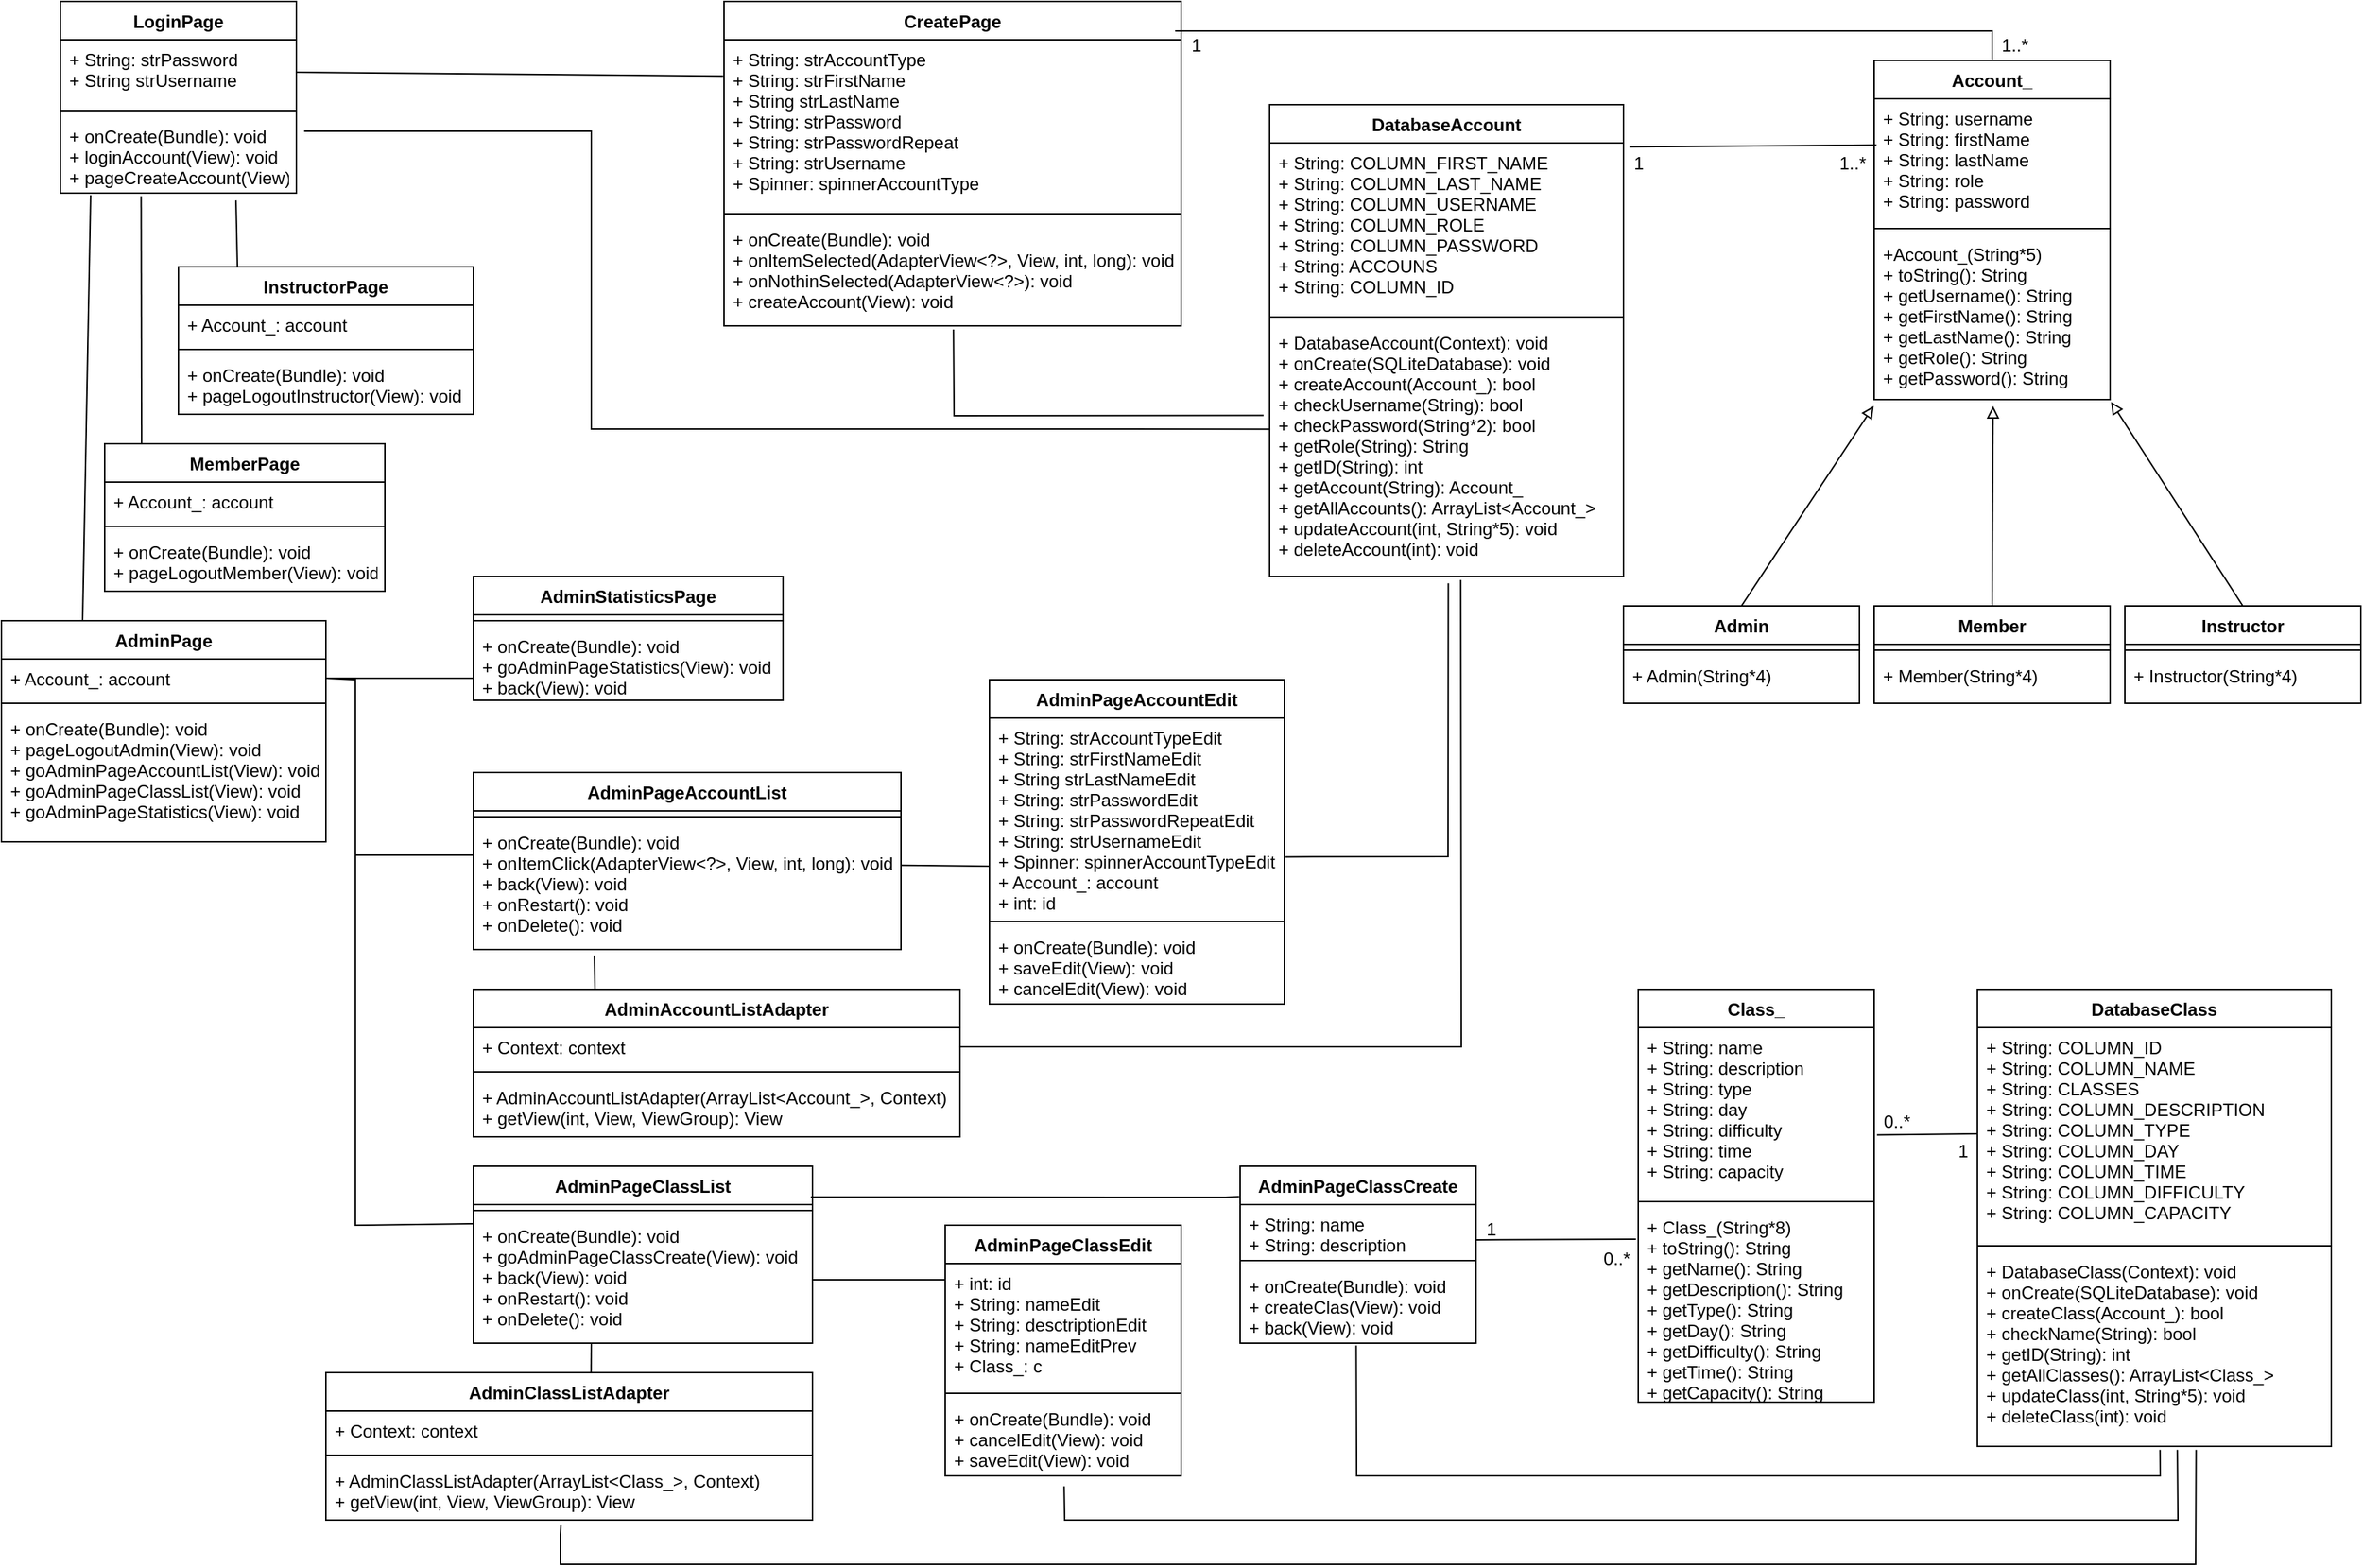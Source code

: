 <mxfile version="15.5.6" type="device"><diagram id="C5RBs43oDa-KdzZeNtuy" name="Page-1"><mxGraphModel dx="351" dy="370" grid="1" gridSize="10" guides="1" tooltips="1" connect="1" arrows="1" fold="1" page="1" pageScale="1" pageWidth="827" pageHeight="1169" math="0" shadow="0"><root><mxCell id="WIyWlLk6GJQsqaUBKTNV-0"/><mxCell id="WIyWlLk6GJQsqaUBKTNV-1" parent="WIyWlLk6GJQsqaUBKTNV-0"/><mxCell id="UlxsqkZUxbKA0IsH_4OB-0" value="LoginPage" style="swimlane;fontStyle=1;align=center;verticalAlign=top;childLayout=stackLayout;horizontal=1;startSize=26;horizontalStack=0;resizeParent=1;resizeParentMax=0;resizeLast=0;collapsible=1;marginBottom=0;" vertex="1" parent="WIyWlLk6GJQsqaUBKTNV-1"><mxGeometry x="80" y="20" width="160" height="130" as="geometry"/></mxCell><mxCell id="UlxsqkZUxbKA0IsH_4OB-1" value="+ String: strPassword&#10;+ String strUsername" style="text;strokeColor=none;fillColor=none;align=left;verticalAlign=top;spacingLeft=4;spacingRight=4;overflow=hidden;rotatable=0;points=[[0,0.5],[1,0.5]];portConstraint=eastwest;" vertex="1" parent="UlxsqkZUxbKA0IsH_4OB-0"><mxGeometry y="26" width="160" height="44" as="geometry"/></mxCell><mxCell id="UlxsqkZUxbKA0IsH_4OB-2" value="" style="line;strokeWidth=1;fillColor=none;align=left;verticalAlign=middle;spacingTop=-1;spacingLeft=3;spacingRight=3;rotatable=0;labelPosition=right;points=[];portConstraint=eastwest;" vertex="1" parent="UlxsqkZUxbKA0IsH_4OB-0"><mxGeometry y="70" width="160" height="8" as="geometry"/></mxCell><mxCell id="UlxsqkZUxbKA0IsH_4OB-3" value="+ onCreate(Bundle): void&#10;+ loginAccount(View): void&#10;+ pageCreateAccount(View):void" style="text;strokeColor=none;fillColor=none;align=left;verticalAlign=top;spacingLeft=4;spacingRight=4;overflow=hidden;rotatable=0;points=[[0,0.5],[1,0.5]];portConstraint=eastwest;" vertex="1" parent="UlxsqkZUxbKA0IsH_4OB-0"><mxGeometry y="78" width="160" height="52" as="geometry"/></mxCell><mxCell id="UlxsqkZUxbKA0IsH_4OB-4" value="Class_" style="swimlane;fontStyle=1;align=center;verticalAlign=top;childLayout=stackLayout;horizontal=1;startSize=26;horizontalStack=0;resizeParent=1;resizeParentMax=0;resizeLast=0;collapsible=1;marginBottom=0;" vertex="1" parent="WIyWlLk6GJQsqaUBKTNV-1"><mxGeometry x="1150" y="690" width="160" height="280" as="geometry"/></mxCell><mxCell id="UlxsqkZUxbKA0IsH_4OB-5" value="+ String: name&#10;+ String: description&#10;+ String: type&#10;+ String: day&#10;+ String: difficulty&#10;+ String: time&#10;+ String: capacity" style="text;strokeColor=none;fillColor=none;align=left;verticalAlign=top;spacingLeft=4;spacingRight=4;overflow=hidden;rotatable=0;points=[[0,0.5],[1,0.5]];portConstraint=eastwest;" vertex="1" parent="UlxsqkZUxbKA0IsH_4OB-4"><mxGeometry y="26" width="160" height="114" as="geometry"/></mxCell><mxCell id="UlxsqkZUxbKA0IsH_4OB-6" value="" style="line;strokeWidth=1;fillColor=none;align=left;verticalAlign=middle;spacingTop=-1;spacingLeft=3;spacingRight=3;rotatable=0;labelPosition=right;points=[];portConstraint=eastwest;" vertex="1" parent="UlxsqkZUxbKA0IsH_4OB-4"><mxGeometry y="140" width="160" height="8" as="geometry"/></mxCell><mxCell id="UlxsqkZUxbKA0IsH_4OB-7" value="+ Class_(String*8)&#10;+ toString(): String&#10;+ getName(): String&#10;+ getDescription(): String&#10;+ getType(): String&#10;+ getDay(): String&#10;+ getDifficulty(): String&#10;+ getTime(): String&#10;+ getCapacity(): String" style="text;strokeColor=none;fillColor=none;align=left;verticalAlign=top;spacingLeft=4;spacingRight=4;overflow=hidden;rotatable=0;points=[[0,0.5],[1,0.5]];portConstraint=eastwest;" vertex="1" parent="UlxsqkZUxbKA0IsH_4OB-4"><mxGeometry y="148" width="160" height="132" as="geometry"/></mxCell><mxCell id="UlxsqkZUxbKA0IsH_4OB-8" value="Account_" style="swimlane;fontStyle=1;align=center;verticalAlign=top;childLayout=stackLayout;horizontal=1;startSize=26;horizontalStack=0;resizeParent=1;resizeParentMax=0;resizeLast=0;collapsible=1;marginBottom=0;" vertex="1" parent="WIyWlLk6GJQsqaUBKTNV-1"><mxGeometry x="1310" y="60" width="160" height="230" as="geometry"/></mxCell><mxCell id="UlxsqkZUxbKA0IsH_4OB-9" value="+ String: username&#10;+ String: firstName&#10;+ String: lastName&#10;+ String: role&#10;+ String: password" style="text;strokeColor=none;fillColor=none;align=left;verticalAlign=top;spacingLeft=4;spacingRight=4;overflow=hidden;rotatable=0;points=[[0,0.5],[1,0.5]];portConstraint=eastwest;" vertex="1" parent="UlxsqkZUxbKA0IsH_4OB-8"><mxGeometry y="26" width="160" height="84" as="geometry"/></mxCell><mxCell id="UlxsqkZUxbKA0IsH_4OB-10" value="" style="line;strokeWidth=1;fillColor=none;align=left;verticalAlign=middle;spacingTop=-1;spacingLeft=3;spacingRight=3;rotatable=0;labelPosition=right;points=[];portConstraint=eastwest;" vertex="1" parent="UlxsqkZUxbKA0IsH_4OB-8"><mxGeometry y="110" width="160" height="8" as="geometry"/></mxCell><mxCell id="UlxsqkZUxbKA0IsH_4OB-11" value="+Account_(String*5)&#10;+ toString(): String&#10;+ getUsername(): String&#10;+ getFirstName(): String&#10;+ getLastName(): String&#10;+ getRole(): String&#10;+ getPassword(): String" style="text;strokeColor=none;fillColor=none;align=left;verticalAlign=top;spacingLeft=4;spacingRight=4;overflow=hidden;rotatable=0;points=[[0,0.5],[1,0.5]];portConstraint=eastwest;" vertex="1" parent="UlxsqkZUxbKA0IsH_4OB-8"><mxGeometry y="118" width="160" height="112" as="geometry"/></mxCell><mxCell id="UlxsqkZUxbKA0IsH_4OB-12" value="Admin" style="swimlane;fontStyle=1;align=center;verticalAlign=top;childLayout=stackLayout;horizontal=1;startSize=26;horizontalStack=0;resizeParent=1;resizeParentMax=0;resizeLast=0;collapsible=1;marginBottom=0;" vertex="1" parent="WIyWlLk6GJQsqaUBKTNV-1"><mxGeometry x="1140" y="430" width="160" height="66" as="geometry"/></mxCell><mxCell id="UlxsqkZUxbKA0IsH_4OB-14" value="" style="line;strokeWidth=1;fillColor=none;align=left;verticalAlign=middle;spacingTop=-1;spacingLeft=3;spacingRight=3;rotatable=0;labelPosition=right;points=[];portConstraint=eastwest;" vertex="1" parent="UlxsqkZUxbKA0IsH_4OB-12"><mxGeometry y="26" width="160" height="8" as="geometry"/></mxCell><mxCell id="UlxsqkZUxbKA0IsH_4OB-15" value="+ Admin(String*4)" style="text;strokeColor=none;fillColor=none;align=left;verticalAlign=top;spacingLeft=4;spacingRight=4;overflow=hidden;rotatable=0;points=[[0,0.5],[1,0.5]];portConstraint=eastwest;" vertex="1" parent="UlxsqkZUxbKA0IsH_4OB-12"><mxGeometry y="34" width="160" height="32" as="geometry"/></mxCell><mxCell id="UlxsqkZUxbKA0IsH_4OB-16" value="Member" style="swimlane;fontStyle=1;align=center;verticalAlign=top;childLayout=stackLayout;horizontal=1;startSize=26;horizontalStack=0;resizeParent=1;resizeParentMax=0;resizeLast=0;collapsible=1;marginBottom=0;" vertex="1" parent="WIyWlLk6GJQsqaUBKTNV-1"><mxGeometry x="1310" y="430" width="160" height="66" as="geometry"/></mxCell><mxCell id="UlxsqkZUxbKA0IsH_4OB-18" value="" style="line;strokeWidth=1;fillColor=none;align=left;verticalAlign=middle;spacingTop=-1;spacingLeft=3;spacingRight=3;rotatable=0;labelPosition=right;points=[];portConstraint=eastwest;" vertex="1" parent="UlxsqkZUxbKA0IsH_4OB-16"><mxGeometry y="26" width="160" height="8" as="geometry"/></mxCell><mxCell id="UlxsqkZUxbKA0IsH_4OB-19" value="+ Member(String*4)" style="text;strokeColor=none;fillColor=none;align=left;verticalAlign=top;spacingLeft=4;spacingRight=4;overflow=hidden;rotatable=0;points=[[0,0.5],[1,0.5]];portConstraint=eastwest;" vertex="1" parent="UlxsqkZUxbKA0IsH_4OB-16"><mxGeometry y="34" width="160" height="32" as="geometry"/></mxCell><mxCell id="UlxsqkZUxbKA0IsH_4OB-20" value="Instructor" style="swimlane;fontStyle=1;align=center;verticalAlign=top;childLayout=stackLayout;horizontal=1;startSize=26;horizontalStack=0;resizeParent=1;resizeParentMax=0;resizeLast=0;collapsible=1;marginBottom=0;" vertex="1" parent="WIyWlLk6GJQsqaUBKTNV-1"><mxGeometry x="1480" y="430" width="160" height="66" as="geometry"/></mxCell><mxCell id="UlxsqkZUxbKA0IsH_4OB-22" value="" style="line;strokeWidth=1;fillColor=none;align=left;verticalAlign=middle;spacingTop=-1;spacingLeft=3;spacingRight=3;rotatable=0;labelPosition=right;points=[];portConstraint=eastwest;" vertex="1" parent="UlxsqkZUxbKA0IsH_4OB-20"><mxGeometry y="26" width="160" height="8" as="geometry"/></mxCell><mxCell id="UlxsqkZUxbKA0IsH_4OB-23" value="+ Instructor(String*4)" style="text;strokeColor=none;fillColor=none;align=left;verticalAlign=top;spacingLeft=4;spacingRight=4;overflow=hidden;rotatable=0;points=[[0,0.5],[1,0.5]];portConstraint=eastwest;" vertex="1" parent="UlxsqkZUxbKA0IsH_4OB-20"><mxGeometry y="34" width="160" height="32" as="geometry"/></mxCell><mxCell id="UlxsqkZUxbKA0IsH_4OB-24" value="" style="endArrow=block;html=1;rounded=0;exitX=0.5;exitY=0;exitDx=0;exitDy=0;entryX=0.504;entryY=1.039;entryDx=0;entryDy=0;entryPerimeter=0;endFill=0;startArrow=none;startFill=0;" edge="1" parent="WIyWlLk6GJQsqaUBKTNV-1" source="UlxsqkZUxbKA0IsH_4OB-16" target="UlxsqkZUxbKA0IsH_4OB-11"><mxGeometry width="50" height="50" relative="1" as="geometry"><mxPoint x="1280" y="360" as="sourcePoint"/><mxPoint x="1400" y="330" as="targetPoint"/></mxGeometry></mxCell><mxCell id="UlxsqkZUxbKA0IsH_4OB-25" value="" style="endArrow=block;html=1;rounded=0;exitX=0.5;exitY=0;exitDx=0;exitDy=0;entryX=1.004;entryY=1.014;entryDx=0;entryDy=0;entryPerimeter=0;endFill=0;startArrow=none;startFill=0;" edge="1" parent="WIyWlLk6GJQsqaUBKTNV-1" source="UlxsqkZUxbKA0IsH_4OB-20" target="UlxsqkZUxbKA0IsH_4OB-11"><mxGeometry width="50" height="50" relative="1" as="geometry"><mxPoint x="1400" y="440" as="sourcePoint"/><mxPoint x="1400.64" y="304.368" as="targetPoint"/></mxGeometry></mxCell><mxCell id="UlxsqkZUxbKA0IsH_4OB-26" value="" style="endArrow=block;html=1;rounded=0;exitX=0.5;exitY=0;exitDx=0;exitDy=0;endFill=0;startArrow=none;startFill=0;entryX=-0.002;entryY=1.039;entryDx=0;entryDy=0;entryPerimeter=0;" edge="1" parent="WIyWlLk6GJQsqaUBKTNV-1" source="UlxsqkZUxbKA0IsH_4OB-12" target="UlxsqkZUxbKA0IsH_4OB-11"><mxGeometry width="50" height="50" relative="1" as="geometry"><mxPoint x="1570" y="440" as="sourcePoint"/><mxPoint x="1360" y="303" as="targetPoint"/></mxGeometry></mxCell><mxCell id="UlxsqkZUxbKA0IsH_4OB-27" value="CreatePage&#10;" style="swimlane;fontStyle=1;align=center;verticalAlign=top;childLayout=stackLayout;horizontal=1;startSize=26;horizontalStack=0;resizeParent=1;resizeParentMax=0;resizeLast=0;collapsible=1;marginBottom=0;" vertex="1" parent="WIyWlLk6GJQsqaUBKTNV-1"><mxGeometry x="530" y="20" width="310" height="220" as="geometry"/></mxCell><mxCell id="UlxsqkZUxbKA0IsH_4OB-28" value="+ String: strAccountType&#10;+ String: strFirstName&#10;+ String strLastName&#10;+ String: strPassword&#10;+ String: strPasswordRepeat&#10;+ String: strUsername&#10;+ Spinner: spinnerAccountType" style="text;strokeColor=none;fillColor=none;align=left;verticalAlign=top;spacingLeft=4;spacingRight=4;overflow=hidden;rotatable=0;points=[[0,0.5],[1,0.5]];portConstraint=eastwest;" vertex="1" parent="UlxsqkZUxbKA0IsH_4OB-27"><mxGeometry y="26" width="310" height="114" as="geometry"/></mxCell><mxCell id="UlxsqkZUxbKA0IsH_4OB-29" value="" style="line;strokeWidth=1;fillColor=none;align=left;verticalAlign=middle;spacingTop=-1;spacingLeft=3;spacingRight=3;rotatable=0;labelPosition=right;points=[];portConstraint=eastwest;" vertex="1" parent="UlxsqkZUxbKA0IsH_4OB-27"><mxGeometry y="140" width="310" height="8" as="geometry"/></mxCell><mxCell id="UlxsqkZUxbKA0IsH_4OB-30" value="+ onCreate(Bundle): void&#10;+ onItemSelected(AdapterView&lt;?&gt;, View, int, long): void&#10;+ onNothinSelected(AdapterView&lt;?&gt;): void&#10;+ createAccount(View): void" style="text;strokeColor=none;fillColor=none;align=left;verticalAlign=top;spacingLeft=4;spacingRight=4;overflow=hidden;rotatable=0;points=[[0,0.5],[1,0.5]];portConstraint=eastwest;" vertex="1" parent="UlxsqkZUxbKA0IsH_4OB-27"><mxGeometry y="148" width="310" height="72" as="geometry"/></mxCell><mxCell id="UlxsqkZUxbKA0IsH_4OB-31" value="AdminPage" style="swimlane;fontStyle=1;align=center;verticalAlign=top;childLayout=stackLayout;horizontal=1;startSize=26;horizontalStack=0;resizeParent=1;resizeParentMax=0;resizeLast=0;collapsible=1;marginBottom=0;" vertex="1" parent="WIyWlLk6GJQsqaUBKTNV-1"><mxGeometry x="40" y="440" width="220" height="150" as="geometry"/></mxCell><mxCell id="UlxsqkZUxbKA0IsH_4OB-32" value="+ Account_: account" style="text;strokeColor=none;fillColor=none;align=left;verticalAlign=top;spacingLeft=4;spacingRight=4;overflow=hidden;rotatable=0;points=[[0,0.5],[1,0.5]];portConstraint=eastwest;" vertex="1" parent="UlxsqkZUxbKA0IsH_4OB-31"><mxGeometry y="26" width="220" height="26" as="geometry"/></mxCell><mxCell id="UlxsqkZUxbKA0IsH_4OB-33" value="" style="line;strokeWidth=1;fillColor=none;align=left;verticalAlign=middle;spacingTop=-1;spacingLeft=3;spacingRight=3;rotatable=0;labelPosition=right;points=[];portConstraint=eastwest;" vertex="1" parent="UlxsqkZUxbKA0IsH_4OB-31"><mxGeometry y="52" width="220" height="8" as="geometry"/></mxCell><mxCell id="UlxsqkZUxbKA0IsH_4OB-34" value="+ onCreate(Bundle): void&#10;+ pageLogoutAdmin(View): void&#10;+ goAdminPageAccountList(View): void&#10;+ goAdminPageClassList(View): void&#10;+ goAdminPageStatistics(View): void" style="text;strokeColor=none;fillColor=none;align=left;verticalAlign=top;spacingLeft=4;spacingRight=4;overflow=hidden;rotatable=0;points=[[0,0.5],[1,0.5]];portConstraint=eastwest;" vertex="1" parent="UlxsqkZUxbKA0IsH_4OB-31"><mxGeometry y="60" width="220" height="90" as="geometry"/></mxCell><mxCell id="UlxsqkZUxbKA0IsH_4OB-35" value="MemberPage" style="swimlane;fontStyle=1;align=center;verticalAlign=top;childLayout=stackLayout;horizontal=1;startSize=26;horizontalStack=0;resizeParent=1;resizeParentMax=0;resizeLast=0;collapsible=1;marginBottom=0;" vertex="1" parent="WIyWlLk6GJQsqaUBKTNV-1"><mxGeometry x="110" y="320" width="190" height="100" as="geometry"/></mxCell><mxCell id="UlxsqkZUxbKA0IsH_4OB-36" value="+ Account_: account" style="text;strokeColor=none;fillColor=none;align=left;verticalAlign=top;spacingLeft=4;spacingRight=4;overflow=hidden;rotatable=0;points=[[0,0.5],[1,0.5]];portConstraint=eastwest;" vertex="1" parent="UlxsqkZUxbKA0IsH_4OB-35"><mxGeometry y="26" width="190" height="26" as="geometry"/></mxCell><mxCell id="UlxsqkZUxbKA0IsH_4OB-37" value="" style="line;strokeWidth=1;fillColor=none;align=left;verticalAlign=middle;spacingTop=-1;spacingLeft=3;spacingRight=3;rotatable=0;labelPosition=right;points=[];portConstraint=eastwest;" vertex="1" parent="UlxsqkZUxbKA0IsH_4OB-35"><mxGeometry y="52" width="190" height="8" as="geometry"/></mxCell><mxCell id="UlxsqkZUxbKA0IsH_4OB-38" value="+ onCreate(Bundle): void&#10;+ pageLogoutMember(View): void" style="text;strokeColor=none;fillColor=none;align=left;verticalAlign=top;spacingLeft=4;spacingRight=4;overflow=hidden;rotatable=0;points=[[0,0.5],[1,0.5]];portConstraint=eastwest;" vertex="1" parent="UlxsqkZUxbKA0IsH_4OB-35"><mxGeometry y="60" width="190" height="40" as="geometry"/></mxCell><mxCell id="UlxsqkZUxbKA0IsH_4OB-43" value="AdminStatisticsPage" style="swimlane;fontStyle=1;align=center;verticalAlign=top;childLayout=stackLayout;horizontal=1;startSize=26;horizontalStack=0;resizeParent=1;resizeParentMax=0;resizeLast=0;collapsible=1;marginBottom=0;" vertex="1" parent="WIyWlLk6GJQsqaUBKTNV-1"><mxGeometry x="360" y="410" width="210" height="84" as="geometry"/></mxCell><mxCell id="UlxsqkZUxbKA0IsH_4OB-45" value="" style="line;strokeWidth=1;fillColor=none;align=left;verticalAlign=middle;spacingTop=-1;spacingLeft=3;spacingRight=3;rotatable=0;labelPosition=right;points=[];portConstraint=eastwest;" vertex="1" parent="UlxsqkZUxbKA0IsH_4OB-43"><mxGeometry y="26" width="210" height="8" as="geometry"/></mxCell><mxCell id="UlxsqkZUxbKA0IsH_4OB-46" value="+ onCreate(Bundle): void&#10;+ goAdminPageStatistics(View): void&#10;+ back(View): void" style="text;strokeColor=none;fillColor=none;align=left;verticalAlign=top;spacingLeft=4;spacingRight=4;overflow=hidden;rotatable=0;points=[[0,0.5],[1,0.5]];portConstraint=eastwest;" vertex="1" parent="UlxsqkZUxbKA0IsH_4OB-43"><mxGeometry y="34" width="210" height="50" as="geometry"/></mxCell><mxCell id="UlxsqkZUxbKA0IsH_4OB-47" value="AdminPageAccountList" style="swimlane;fontStyle=1;align=center;verticalAlign=top;childLayout=stackLayout;horizontal=1;startSize=26;horizontalStack=0;resizeParent=1;resizeParentMax=0;resizeLast=0;collapsible=1;marginBottom=0;" vertex="1" parent="WIyWlLk6GJQsqaUBKTNV-1"><mxGeometry x="360" y="543" width="290" height="120" as="geometry"/></mxCell><mxCell id="UlxsqkZUxbKA0IsH_4OB-49" value="" style="line;strokeWidth=1;fillColor=none;align=left;verticalAlign=middle;spacingTop=-1;spacingLeft=3;spacingRight=3;rotatable=0;labelPosition=right;points=[];portConstraint=eastwest;" vertex="1" parent="UlxsqkZUxbKA0IsH_4OB-47"><mxGeometry y="26" width="290" height="8" as="geometry"/></mxCell><mxCell id="UlxsqkZUxbKA0IsH_4OB-50" value="+ onCreate(Bundle): void&#10;+ onItemClick(AdapterView&lt;?&gt;, View, int, long): void&#10;+ back(View): void&#10;+ onRestart(): void&#10;+ onDelete(): void" style="text;strokeColor=none;fillColor=none;align=left;verticalAlign=top;spacingLeft=4;spacingRight=4;overflow=hidden;rotatable=0;points=[[0,0.5],[1,0.5]];portConstraint=eastwest;" vertex="1" parent="UlxsqkZUxbKA0IsH_4OB-47"><mxGeometry y="34" width="290" height="86" as="geometry"/></mxCell><mxCell id="UlxsqkZUxbKA0IsH_4OB-51" value="AdminPageClassList" style="swimlane;fontStyle=1;align=center;verticalAlign=top;childLayout=stackLayout;horizontal=1;startSize=26;horizontalStack=0;resizeParent=1;resizeParentMax=0;resizeLast=0;collapsible=1;marginBottom=0;" vertex="1" parent="WIyWlLk6GJQsqaUBKTNV-1"><mxGeometry x="360" y="810" width="230" height="120" as="geometry"/></mxCell><mxCell id="UlxsqkZUxbKA0IsH_4OB-53" value="" style="line;strokeWidth=1;fillColor=none;align=left;verticalAlign=middle;spacingTop=-1;spacingLeft=3;spacingRight=3;rotatable=0;labelPosition=right;points=[];portConstraint=eastwest;" vertex="1" parent="UlxsqkZUxbKA0IsH_4OB-51"><mxGeometry y="26" width="230" height="8" as="geometry"/></mxCell><mxCell id="UlxsqkZUxbKA0IsH_4OB-54" value="+ onCreate(Bundle): void&#10;+ goAdminPageClassCreate(View): void&#10;+ back(View): void&#10;+ onRestart(): void&#10;+ onDelete(): void" style="text;strokeColor=none;fillColor=none;align=left;verticalAlign=top;spacingLeft=4;spacingRight=4;overflow=hidden;rotatable=0;points=[[0,0.5],[1,0.5]];portConstraint=eastwest;" vertex="1" parent="UlxsqkZUxbKA0IsH_4OB-51"><mxGeometry y="34" width="230" height="86" as="geometry"/></mxCell><mxCell id="UlxsqkZUxbKA0IsH_4OB-55" value="" style="endArrow=none;html=1;rounded=0;entryX=-0.002;entryY=0.216;entryDx=0;entryDy=0;exitX=1;exitY=0.5;exitDx=0;exitDy=0;entryPerimeter=0;" edge="1" parent="WIyWlLk6GJQsqaUBKTNV-1" source="UlxsqkZUxbKA0IsH_4OB-1" target="UlxsqkZUxbKA0IsH_4OB-28"><mxGeometry width="50" height="50" relative="1" as="geometry"><mxPoint x="310" y="310" as="sourcePoint"/><mxPoint x="360" y="260" as="targetPoint"/></mxGeometry></mxCell><mxCell id="UlxsqkZUxbKA0IsH_4OB-56" value="" style="endArrow=none;html=1;rounded=0;entryX=0.744;entryY=1.095;entryDx=0;entryDy=0;entryPerimeter=0;exitX=0.25;exitY=0;exitDx=0;exitDy=0;" edge="1" parent="WIyWlLk6GJQsqaUBKTNV-1" target="UlxsqkZUxbKA0IsH_4OB-3"><mxGeometry width="50" height="50" relative="1" as="geometry"><mxPoint x="200" y="200.0" as="sourcePoint"/><mxPoint x="360" y="260" as="targetPoint"/></mxGeometry></mxCell><mxCell id="UlxsqkZUxbKA0IsH_4OB-57" value="" style="endArrow=none;html=1;rounded=0;exitX=0.132;exitY=-0.002;exitDx=0;exitDy=0;exitPerimeter=0;entryX=0.342;entryY=1.041;entryDx=0;entryDy=0;entryPerimeter=0;" edge="1" parent="WIyWlLk6GJQsqaUBKTNV-1" source="UlxsqkZUxbKA0IsH_4OB-35" target="UlxsqkZUxbKA0IsH_4OB-3"><mxGeometry width="50" height="50" relative="1" as="geometry"><mxPoint x="310" y="310" as="sourcePoint"/><mxPoint x="120" y="200" as="targetPoint"/></mxGeometry></mxCell><mxCell id="UlxsqkZUxbKA0IsH_4OB-58" value="" style="endArrow=none;html=1;rounded=0;exitX=0.25;exitY=0;exitDx=0;exitDy=0;entryX=0.128;entryY=1.027;entryDx=0;entryDy=0;entryPerimeter=0;" edge="1" parent="WIyWlLk6GJQsqaUBKTNV-1" source="UlxsqkZUxbKA0IsH_4OB-31" target="UlxsqkZUxbKA0IsH_4OB-3"><mxGeometry width="50" height="50" relative="1" as="geometry"><mxPoint x="310" y="310" as="sourcePoint"/><mxPoint x="100" y="150" as="targetPoint"/></mxGeometry></mxCell><mxCell id="UlxsqkZUxbKA0IsH_4OB-59" value="" style="endArrow=none;html=1;rounded=0;exitX=1;exitY=0.5;exitDx=0;exitDy=0;" edge="1" parent="WIyWlLk6GJQsqaUBKTNV-1" source="UlxsqkZUxbKA0IsH_4OB-32"><mxGeometry width="50" height="50" relative="1" as="geometry"><mxPoint x="310" y="550" as="sourcePoint"/><mxPoint x="360" y="479" as="targetPoint"/><Array as="points"><mxPoint x="330" y="479"/></Array></mxGeometry></mxCell><mxCell id="UlxsqkZUxbKA0IsH_4OB-60" value="" style="endArrow=none;html=1;rounded=0;exitX=1;exitY=0.5;exitDx=0;exitDy=0;entryX=0;entryY=0.5;entryDx=0;entryDy=0;" edge="1" parent="WIyWlLk6GJQsqaUBKTNV-1" source="UlxsqkZUxbKA0IsH_4OB-32"><mxGeometry width="50" height="50" relative="1" as="geometry"><mxPoint x="310" y="550" as="sourcePoint"/><mxPoint x="360" y="599" as="targetPoint"/><Array as="points"><mxPoint x="280" y="479"/><mxPoint x="280" y="599"/></Array></mxGeometry></mxCell><mxCell id="UlxsqkZUxbKA0IsH_4OB-61" value="" style="endArrow=none;html=1;rounded=0;exitX=1;exitY=0.5;exitDx=0;exitDy=0;entryX=0;entryY=0.5;entryDx=0;entryDy=0;" edge="1" parent="WIyWlLk6GJQsqaUBKTNV-1" source="UlxsqkZUxbKA0IsH_4OB-32"><mxGeometry width="50" height="50" relative="1" as="geometry"><mxPoint x="310" y="550" as="sourcePoint"/><mxPoint x="360" y="849" as="targetPoint"/><Array as="points"><mxPoint x="280" y="480"/><mxPoint x="280" y="850"/></Array></mxGeometry></mxCell><mxCell id="UlxsqkZUxbKA0IsH_4OB-62" value="AdminPageAccountEdit" style="swimlane;fontStyle=1;align=center;verticalAlign=top;childLayout=stackLayout;horizontal=1;startSize=26;horizontalStack=0;resizeParent=1;resizeParentMax=0;resizeLast=0;collapsible=1;marginBottom=0;" vertex="1" parent="WIyWlLk6GJQsqaUBKTNV-1"><mxGeometry x="710" y="480" width="200" height="220" as="geometry"/></mxCell><mxCell id="UlxsqkZUxbKA0IsH_4OB-63" value="+ String: strAccountTypeEdit&#10;+ String: strFirstNameEdit&#10;+ String strLastNameEdit&#10;+ String: strPasswordEdit&#10;+ String: strPasswordRepeatEdit&#10;+ String: strUsernameEdit&#10;+ Spinner: spinnerAccountTypeEdit&#10;+ Account_: account&#10;+ int: id&#10;" style="text;strokeColor=none;fillColor=none;align=left;verticalAlign=top;spacingLeft=4;spacingRight=4;overflow=hidden;rotatable=0;points=[[0,0.5],[1,0.5]];portConstraint=eastwest;" vertex="1" parent="UlxsqkZUxbKA0IsH_4OB-62"><mxGeometry y="26" width="200" height="134" as="geometry"/></mxCell><mxCell id="UlxsqkZUxbKA0IsH_4OB-64" value="" style="line;strokeWidth=1;fillColor=none;align=left;verticalAlign=middle;spacingTop=-1;spacingLeft=3;spacingRight=3;rotatable=0;labelPosition=right;points=[];portConstraint=eastwest;" vertex="1" parent="UlxsqkZUxbKA0IsH_4OB-62"><mxGeometry y="160" width="200" height="8" as="geometry"/></mxCell><mxCell id="UlxsqkZUxbKA0IsH_4OB-65" value="+ onCreate(Bundle): void&#10;+ saveEdit(View): void&#10;+ cancelEdit(View): void" style="text;strokeColor=none;fillColor=none;align=left;verticalAlign=top;spacingLeft=4;spacingRight=4;overflow=hidden;rotatable=0;points=[[0,0.5],[1,0.5]];portConstraint=eastwest;" vertex="1" parent="UlxsqkZUxbKA0IsH_4OB-62"><mxGeometry y="168" width="200" height="52" as="geometry"/></mxCell><mxCell id="UlxsqkZUxbKA0IsH_4OB-66" value="AdminAccountListAdapter" style="swimlane;fontStyle=1;align=center;verticalAlign=top;childLayout=stackLayout;horizontal=1;startSize=26;horizontalStack=0;resizeParent=1;resizeParentMax=0;resizeLast=0;collapsible=1;marginBottom=0;" vertex="1" parent="WIyWlLk6GJQsqaUBKTNV-1"><mxGeometry x="360" y="690" width="330" height="100" as="geometry"/></mxCell><mxCell id="UlxsqkZUxbKA0IsH_4OB-67" value="+ Context: context" style="text;strokeColor=none;fillColor=none;align=left;verticalAlign=top;spacingLeft=4;spacingRight=4;overflow=hidden;rotatable=0;points=[[0,0.5],[1,0.5]];portConstraint=eastwest;" vertex="1" parent="UlxsqkZUxbKA0IsH_4OB-66"><mxGeometry y="26" width="330" height="26" as="geometry"/></mxCell><mxCell id="UlxsqkZUxbKA0IsH_4OB-68" value="" style="line;strokeWidth=1;fillColor=none;align=left;verticalAlign=middle;spacingTop=-1;spacingLeft=3;spacingRight=3;rotatable=0;labelPosition=right;points=[];portConstraint=eastwest;" vertex="1" parent="UlxsqkZUxbKA0IsH_4OB-66"><mxGeometry y="52" width="330" height="8" as="geometry"/></mxCell><mxCell id="UlxsqkZUxbKA0IsH_4OB-69" value="+ AdminAccountListAdapter(ArrayList&lt;Account_&gt;, Context)&#10;+ getView(int, View, ViewGroup): View" style="text;strokeColor=none;fillColor=none;align=left;verticalAlign=top;spacingLeft=4;spacingRight=4;overflow=hidden;rotatable=0;points=[[0,0.5],[1,0.5]];portConstraint=eastwest;" vertex="1" parent="UlxsqkZUxbKA0IsH_4OB-66"><mxGeometry y="60" width="330" height="40" as="geometry"/></mxCell><mxCell id="UlxsqkZUxbKA0IsH_4OB-75" value="" style="endArrow=none;html=1;rounded=0;entryX=0.545;entryY=0;entryDx=0;entryDy=0;entryPerimeter=0;" edge="1" parent="WIyWlLk6GJQsqaUBKTNV-1" target="UlxsqkZUxbKA0IsH_4OB-127"><mxGeometry width="50" height="50" relative="1" as="geometry"><mxPoint x="440" y="930" as="sourcePoint"/><mxPoint x="440" y="920" as="targetPoint"/></mxGeometry></mxCell><mxCell id="UlxsqkZUxbKA0IsH_4OB-76" value="" style="endArrow=none;html=1;rounded=0;exitX=0.25;exitY=0;exitDx=0;exitDy=0;entryX=0.283;entryY=1.048;entryDx=0;entryDy=0;entryPerimeter=0;" edge="1" parent="WIyWlLk6GJQsqaUBKTNV-1" source="UlxsqkZUxbKA0IsH_4OB-66" target="UlxsqkZUxbKA0IsH_4OB-50"><mxGeometry width="50" height="50" relative="1" as="geometry"><mxPoint x="510" y="800" as="sourcePoint"/><mxPoint x="520" y="670" as="targetPoint"/></mxGeometry></mxCell><mxCell id="UlxsqkZUxbKA0IsH_4OB-78" value="AdminPageClassEdit" style="swimlane;fontStyle=1;align=center;verticalAlign=top;childLayout=stackLayout;horizontal=1;startSize=26;horizontalStack=0;resizeParent=1;resizeParentMax=0;resizeLast=0;collapsible=1;marginBottom=0;" vertex="1" parent="WIyWlLk6GJQsqaUBKTNV-1"><mxGeometry x="680" y="850" width="160" height="170" as="geometry"/></mxCell><mxCell id="UlxsqkZUxbKA0IsH_4OB-79" value="+ int: id&#10;+ String: nameEdit&#10;+ String: desctriptionEdit&#10;+ String: nameEditPrev&#10;+ Class_: c" style="text;strokeColor=none;fillColor=none;align=left;verticalAlign=top;spacingLeft=4;spacingRight=4;overflow=hidden;rotatable=0;points=[[0,0.5],[1,0.5]];portConstraint=eastwest;" vertex="1" parent="UlxsqkZUxbKA0IsH_4OB-78"><mxGeometry y="26" width="160" height="84" as="geometry"/></mxCell><mxCell id="UlxsqkZUxbKA0IsH_4OB-80" value="" style="line;strokeWidth=1;fillColor=none;align=left;verticalAlign=middle;spacingTop=-1;spacingLeft=3;spacingRight=3;rotatable=0;labelPosition=right;points=[];portConstraint=eastwest;" vertex="1" parent="UlxsqkZUxbKA0IsH_4OB-78"><mxGeometry y="110" width="160" height="8" as="geometry"/></mxCell><mxCell id="UlxsqkZUxbKA0IsH_4OB-81" value="+ onCreate(Bundle): void&#10;+ cancelEdit(View): void&#10;+ saveEdit(View): void" style="text;strokeColor=none;fillColor=none;align=left;verticalAlign=top;spacingLeft=4;spacingRight=4;overflow=hidden;rotatable=0;points=[[0,0.5],[1,0.5]];portConstraint=eastwest;" vertex="1" parent="UlxsqkZUxbKA0IsH_4OB-78"><mxGeometry y="118" width="160" height="52" as="geometry"/></mxCell><mxCell id="UlxsqkZUxbKA0IsH_4OB-82" value="AdminPageClassCreate" style="swimlane;fontStyle=1;align=center;verticalAlign=top;childLayout=stackLayout;horizontal=1;startSize=26;horizontalStack=0;resizeParent=1;resizeParentMax=0;resizeLast=0;collapsible=1;marginBottom=0;" vertex="1" parent="WIyWlLk6GJQsqaUBKTNV-1"><mxGeometry x="880" y="810" width="160" height="120" as="geometry"/></mxCell><mxCell id="UlxsqkZUxbKA0IsH_4OB-83" value="+ String: name&#10;+ String: description" style="text;strokeColor=none;fillColor=none;align=left;verticalAlign=top;spacingLeft=4;spacingRight=4;overflow=hidden;rotatable=0;points=[[0,0.5],[1,0.5]];portConstraint=eastwest;" vertex="1" parent="UlxsqkZUxbKA0IsH_4OB-82"><mxGeometry y="26" width="160" height="34" as="geometry"/></mxCell><mxCell id="UlxsqkZUxbKA0IsH_4OB-84" value="" style="line;strokeWidth=1;fillColor=none;align=left;verticalAlign=middle;spacingTop=-1;spacingLeft=3;spacingRight=3;rotatable=0;labelPosition=right;points=[];portConstraint=eastwest;" vertex="1" parent="UlxsqkZUxbKA0IsH_4OB-82"><mxGeometry y="60" width="160" height="8" as="geometry"/></mxCell><mxCell id="UlxsqkZUxbKA0IsH_4OB-85" value="+ onCreate(Bundle): void&#10;+ createClas(View): void&#10;+ back(View): void" style="text;strokeColor=none;fillColor=none;align=left;verticalAlign=top;spacingLeft=4;spacingRight=4;overflow=hidden;rotatable=0;points=[[0,0.5],[1,0.5]];portConstraint=eastwest;" vertex="1" parent="UlxsqkZUxbKA0IsH_4OB-82"><mxGeometry y="68" width="160" height="52" as="geometry"/></mxCell><mxCell id="UlxsqkZUxbKA0IsH_4OB-87" value="" style="endArrow=none;html=1;rounded=0;exitX=1;exitY=0.5;exitDx=0;exitDy=0;" edge="1" parent="WIyWlLk6GJQsqaUBKTNV-1" source="UlxsqkZUxbKA0IsH_4OB-54"><mxGeometry width="50" height="50" relative="1" as="geometry"><mxPoint x="560" y="910" as="sourcePoint"/><mxPoint x="680" y="887" as="targetPoint"/></mxGeometry></mxCell><mxCell id="UlxsqkZUxbKA0IsH_4OB-88" value="" style="endArrow=none;html=1;rounded=0;exitX=-0.004;exitY=0.172;exitDx=0;exitDy=0;entryX=0.995;entryY=0.174;entryDx=0;entryDy=0;entryPerimeter=0;exitPerimeter=0;" edge="1" parent="WIyWlLk6GJQsqaUBKTNV-1" source="UlxsqkZUxbKA0IsH_4OB-82" target="UlxsqkZUxbKA0IsH_4OB-51"><mxGeometry width="50" height="50" relative="1" as="geometry"><mxPoint x="560" y="970" as="sourcePoint"/><mxPoint x="519.04" y="840.238" as="targetPoint"/><Array as="points"><mxPoint x="870" y="831"/></Array></mxGeometry></mxCell><mxCell id="UlxsqkZUxbKA0IsH_4OB-89" value="DatabaseAccount" style="swimlane;fontStyle=1;align=center;verticalAlign=top;childLayout=stackLayout;horizontal=1;startSize=26;horizontalStack=0;resizeParent=1;resizeParentMax=0;resizeLast=0;collapsible=1;marginBottom=0;" vertex="1" parent="WIyWlLk6GJQsqaUBKTNV-1"><mxGeometry x="900" y="90" width="240" height="320" as="geometry"/></mxCell><mxCell id="UlxsqkZUxbKA0IsH_4OB-90" value="+ String: COLUMN_FIRST_NAME&#10;+ String: COLUMN_LAST_NAME&#10;+ String: COLUMN_USERNAME&#10;+ String: COLUMN_ROLE&#10;+ String: COLUMN_PASSWORD&#10;+ String: ACCOUNS&#10;+ String: COLUMN_ID" style="text;strokeColor=none;fillColor=none;align=left;verticalAlign=top;spacingLeft=4;spacingRight=4;overflow=hidden;rotatable=0;points=[[0,0.5],[1,0.5]];portConstraint=eastwest;" vertex="1" parent="UlxsqkZUxbKA0IsH_4OB-89"><mxGeometry y="26" width="240" height="114" as="geometry"/></mxCell><mxCell id="UlxsqkZUxbKA0IsH_4OB-91" value="" style="line;strokeWidth=1;fillColor=none;align=left;verticalAlign=middle;spacingTop=-1;spacingLeft=3;spacingRight=3;rotatable=0;labelPosition=right;points=[];portConstraint=eastwest;" vertex="1" parent="UlxsqkZUxbKA0IsH_4OB-89"><mxGeometry y="140" width="240" height="8" as="geometry"/></mxCell><mxCell id="UlxsqkZUxbKA0IsH_4OB-92" value="+ DatabaseAccount(Context): void&#10;+ onCreate(SQLiteDatabase): void&#10;+ createAccount(Account_): bool&#10;+ checkUsername(String): bool&#10;+ checkPassword(String*2): bool&#10;+ getRole(String): String&#10;+ getID(String): int&#10;+ getAccount(String): Account_&#10;+ getAllAccounts(): ArrayList&lt;Account_&gt;&#10;+ updateAccount(int, String*5): void&#10;+ deleteAccount(int): void&#10;" style="text;strokeColor=none;fillColor=none;align=left;verticalAlign=top;spacingLeft=4;spacingRight=4;overflow=hidden;rotatable=0;points=[[0,0.5],[1,0.5]];portConstraint=eastwest;" vertex="1" parent="UlxsqkZUxbKA0IsH_4OB-89"><mxGeometry y="148" width="240" height="172" as="geometry"/></mxCell><mxCell id="UlxsqkZUxbKA0IsH_4OB-97" value="DatabaseClass" style="swimlane;fontStyle=1;align=center;verticalAlign=top;childLayout=stackLayout;horizontal=1;startSize=26;horizontalStack=0;resizeParent=1;resizeParentMax=0;resizeLast=0;collapsible=1;marginBottom=0;" vertex="1" parent="WIyWlLk6GJQsqaUBKTNV-1"><mxGeometry x="1380" y="690" width="240" height="310" as="geometry"/></mxCell><mxCell id="UlxsqkZUxbKA0IsH_4OB-98" value="+ String: COLUMN_ID&#10;+ String: COLUMN_NAME&#10;+ String: CLASSES&#10;+ String: COLUMN_DESCRIPTION&#10;+ String: COLUMN_TYPE&#10;+ String: COLUMN_DAY&#10;+ String: COLUMN_TIME&#10;+ String: COLUMN_DIFFICULTY&#10;+ String: COLUMN_CAPACITY" style="text;strokeColor=none;fillColor=none;align=left;verticalAlign=top;spacingLeft=4;spacingRight=4;overflow=hidden;rotatable=0;points=[[0,0.5],[1,0.5]];portConstraint=eastwest;" vertex="1" parent="UlxsqkZUxbKA0IsH_4OB-97"><mxGeometry y="26" width="240" height="144" as="geometry"/></mxCell><mxCell id="UlxsqkZUxbKA0IsH_4OB-99" value="" style="line;strokeWidth=1;fillColor=none;align=left;verticalAlign=middle;spacingTop=-1;spacingLeft=3;spacingRight=3;rotatable=0;labelPosition=right;points=[];portConstraint=eastwest;" vertex="1" parent="UlxsqkZUxbKA0IsH_4OB-97"><mxGeometry y="170" width="240" height="8" as="geometry"/></mxCell><mxCell id="UlxsqkZUxbKA0IsH_4OB-100" value="+ DatabaseClass(Context): void&#10;+ onCreate(SQLiteDatabase): void&#10;+ createClass(Account_): bool&#10;+ checkName(String): bool&#10;+ getID(String): int&#10;+ getAllClasses(): ArrayList&lt;Class_&gt;&#10;+ updateClass(int, String*5): void&#10;+ deleteClass(int): void&#10;" style="text;strokeColor=none;fillColor=none;align=left;verticalAlign=top;spacingLeft=4;spacingRight=4;overflow=hidden;rotatable=0;points=[[0,0.5],[1,0.5]];portConstraint=eastwest;" vertex="1" parent="UlxsqkZUxbKA0IsH_4OB-97"><mxGeometry y="178" width="240" height="132" as="geometry"/></mxCell><mxCell id="UlxsqkZUxbKA0IsH_4OB-101" value="InstructorPage" style="swimlane;fontStyle=1;align=center;verticalAlign=top;childLayout=stackLayout;horizontal=1;startSize=26;horizontalStack=0;resizeParent=1;resizeParentMax=0;resizeLast=0;collapsible=1;marginBottom=0;" vertex="1" parent="WIyWlLk6GJQsqaUBKTNV-1"><mxGeometry x="160" y="200" width="200" height="100" as="geometry"/></mxCell><mxCell id="UlxsqkZUxbKA0IsH_4OB-102" value="+ Account_: account" style="text;strokeColor=none;fillColor=none;align=left;verticalAlign=top;spacingLeft=4;spacingRight=4;overflow=hidden;rotatable=0;points=[[0,0.5],[1,0.5]];portConstraint=eastwest;" vertex="1" parent="UlxsqkZUxbKA0IsH_4OB-101"><mxGeometry y="26" width="200" height="26" as="geometry"/></mxCell><mxCell id="UlxsqkZUxbKA0IsH_4OB-103" value="" style="line;strokeWidth=1;fillColor=none;align=left;verticalAlign=middle;spacingTop=-1;spacingLeft=3;spacingRight=3;rotatable=0;labelPosition=right;points=[];portConstraint=eastwest;" vertex="1" parent="UlxsqkZUxbKA0IsH_4OB-101"><mxGeometry y="52" width="200" height="8" as="geometry"/></mxCell><mxCell id="UlxsqkZUxbKA0IsH_4OB-104" value="+ onCreate(Bundle): void&#10;+ pageLogoutInstructor(View): void" style="text;strokeColor=none;fillColor=none;align=left;verticalAlign=top;spacingLeft=4;spacingRight=4;overflow=hidden;rotatable=0;points=[[0,0.5],[1,0.5]];portConstraint=eastwest;" vertex="1" parent="UlxsqkZUxbKA0IsH_4OB-101"><mxGeometry y="60" width="200" height="40" as="geometry"/></mxCell><mxCell id="UlxsqkZUxbKA0IsH_4OB-105" value="" style="endArrow=none;html=1;rounded=0;exitX=0.987;exitY=0.091;exitDx=0;exitDy=0;exitPerimeter=0;entryX=0.5;entryY=0;entryDx=0;entryDy=0;" edge="1" parent="WIyWlLk6GJQsqaUBKTNV-1" source="UlxsqkZUxbKA0IsH_4OB-27" target="UlxsqkZUxbKA0IsH_4OB-8"><mxGeometry width="50" height="50" relative="1" as="geometry"><mxPoint x="940" y="300" as="sourcePoint"/><mxPoint x="990" y="250" as="targetPoint"/><Array as="points"><mxPoint x="1390" y="40"/></Array></mxGeometry></mxCell><mxCell id="UlxsqkZUxbKA0IsH_4OB-106" value="1" style="text;html=1;align=center;verticalAlign=middle;resizable=0;points=[];autosize=1;strokeColor=none;fillColor=none;" vertex="1" parent="WIyWlLk6GJQsqaUBKTNV-1"><mxGeometry x="840" y="40" width="20" height="20" as="geometry"/></mxCell><mxCell id="UlxsqkZUxbKA0IsH_4OB-107" value="1..*" style="text;html=1;align=center;verticalAlign=middle;resizable=0;points=[];autosize=1;strokeColor=none;fillColor=none;" vertex="1" parent="WIyWlLk6GJQsqaUBKTNV-1"><mxGeometry x="1390" y="40" width="30" height="20" as="geometry"/></mxCell><mxCell id="UlxsqkZUxbKA0IsH_4OB-109" value="1" style="text;html=1;align=center;verticalAlign=middle;resizable=0;points=[];autosize=1;strokeColor=none;fillColor=none;" vertex="1" parent="WIyWlLk6GJQsqaUBKTNV-1"><mxGeometry x="1040" y="843" width="20" height="20" as="geometry"/></mxCell><mxCell id="UlxsqkZUxbKA0IsH_4OB-110" value="0..*" style="text;html=1;align=center;verticalAlign=middle;resizable=0;points=[];autosize=1;strokeColor=none;fillColor=none;" vertex="1" parent="WIyWlLk6GJQsqaUBKTNV-1"><mxGeometry x="1120" y="863" width="30" height="20" as="geometry"/></mxCell><mxCell id="UlxsqkZUxbKA0IsH_4OB-113" value="" style="endArrow=none;html=1;rounded=0;entryX=0;entryY=0.5;entryDx=0;entryDy=0;exitX=1.012;exitY=0.638;exitDx=0;exitDy=0;exitPerimeter=0;" edge="1" parent="WIyWlLk6GJQsqaUBKTNV-1" source="UlxsqkZUxbKA0IsH_4OB-5" target="UlxsqkZUxbKA0IsH_4OB-98"><mxGeometry width="50" height="50" relative="1" as="geometry"><mxPoint x="1120" y="680" as="sourcePoint"/><mxPoint x="1170" y="630" as="targetPoint"/></mxGeometry></mxCell><mxCell id="UlxsqkZUxbKA0IsH_4OB-114" value="1" style="text;html=1;align=center;verticalAlign=middle;resizable=0;points=[];autosize=1;strokeColor=none;fillColor=none;" vertex="1" parent="WIyWlLk6GJQsqaUBKTNV-1"><mxGeometry x="1360" y="790" width="20" height="20" as="geometry"/></mxCell><mxCell id="UlxsqkZUxbKA0IsH_4OB-115" value="0..*" style="text;html=1;align=center;verticalAlign=middle;resizable=0;points=[];autosize=1;strokeColor=none;fillColor=none;" vertex="1" parent="WIyWlLk6GJQsqaUBKTNV-1"><mxGeometry x="1310" y="770" width="30" height="20" as="geometry"/></mxCell><mxCell id="UlxsqkZUxbKA0IsH_4OB-116" value="" style="endArrow=none;html=1;rounded=0;entryX=-0.01;entryY=0.163;entryDx=0;entryDy=0;entryPerimeter=0;" edge="1" parent="WIyWlLk6GJQsqaUBKTNV-1" target="UlxsqkZUxbKA0IsH_4OB-7"><mxGeometry width="50" height="50" relative="1" as="geometry"><mxPoint x="1040" y="860" as="sourcePoint"/><mxPoint x="1170" y="630" as="targetPoint"/></mxGeometry></mxCell><mxCell id="UlxsqkZUxbKA0IsH_4OB-117" value="" style="endArrow=none;html=1;rounded=0;exitX=1.017;exitY=0.023;exitDx=0;exitDy=0;exitPerimeter=0;entryX=0.01;entryY=0.374;entryDx=0;entryDy=0;entryPerimeter=0;" edge="1" parent="WIyWlLk6GJQsqaUBKTNV-1" source="UlxsqkZUxbKA0IsH_4OB-90" target="UlxsqkZUxbKA0IsH_4OB-9"><mxGeometry width="50" height="50" relative="1" as="geometry"><mxPoint x="1010" y="330" as="sourcePoint"/><mxPoint x="1300" y="120" as="targetPoint"/></mxGeometry></mxCell><mxCell id="UlxsqkZUxbKA0IsH_4OB-118" value="1" style="text;html=1;align=center;verticalAlign=middle;resizable=0;points=[];autosize=1;strokeColor=none;fillColor=none;" vertex="1" parent="WIyWlLk6GJQsqaUBKTNV-1"><mxGeometry x="1140" y="120" width="20" height="20" as="geometry"/></mxCell><mxCell id="UlxsqkZUxbKA0IsH_4OB-119" value="1..*" style="text;html=1;align=center;verticalAlign=middle;resizable=0;points=[];autosize=1;strokeColor=none;fillColor=none;" vertex="1" parent="WIyWlLk6GJQsqaUBKTNV-1"><mxGeometry x="1280" y="120" width="30" height="20" as="geometry"/></mxCell><mxCell id="UlxsqkZUxbKA0IsH_4OB-121" value="" style="endArrow=none;html=1;rounded=0;exitX=1.003;exitY=0.703;exitDx=0;exitDy=0;entryX=0.505;entryY=1.027;entryDx=0;entryDy=0;entryPerimeter=0;exitPerimeter=0;" edge="1" parent="WIyWlLk6GJQsqaUBKTNV-1" source="UlxsqkZUxbKA0IsH_4OB-63" target="UlxsqkZUxbKA0IsH_4OB-92"><mxGeometry width="50" height="50" relative="1" as="geometry"><mxPoint x="740" y="540" as="sourcePoint"/><mxPoint x="960" y="599" as="targetPoint"/><Array as="points"><mxPoint x="1021" y="600"/></Array></mxGeometry></mxCell><mxCell id="UlxsqkZUxbKA0IsH_4OB-122" value="" style="endArrow=none;html=1;rounded=0;exitX=1;exitY=0.5;exitDx=0;exitDy=0;entryX=0.54;entryY=1.014;entryDx=0;entryDy=0;entryPerimeter=0;" edge="1" parent="WIyWlLk6GJQsqaUBKTNV-1" source="UlxsqkZUxbKA0IsH_4OB-67" target="UlxsqkZUxbKA0IsH_4OB-92"><mxGeometry width="50" height="50" relative="1" as="geometry"><mxPoint x="970" y="660" as="sourcePoint"/><mxPoint x="970" y="600" as="targetPoint"/><Array as="points"><mxPoint x="1030" y="729"/></Array></mxGeometry></mxCell><mxCell id="UlxsqkZUxbKA0IsH_4OB-124" value="" style="endArrow=none;html=1;rounded=0;exitX=0.504;exitY=1.137;exitDx=0;exitDy=0;exitPerimeter=0;entryX=0.565;entryY=1.018;entryDx=0;entryDy=0;entryPerimeter=0;" edge="1" parent="WIyWlLk6GJQsqaUBKTNV-1" source="UlxsqkZUxbKA0IsH_4OB-81" target="UlxsqkZUxbKA0IsH_4OB-100"><mxGeometry width="50" height="50" relative="1" as="geometry"><mxPoint x="970" y="760" as="sourcePoint"/><mxPoint x="1020" y="710" as="targetPoint"/><Array as="points"><mxPoint x="761" y="1050"/><mxPoint x="1516" y="1050"/></Array></mxGeometry></mxCell><mxCell id="UlxsqkZUxbKA0IsH_4OB-125" value="" style="endArrow=none;html=1;rounded=0;exitX=0.483;exitY=1.075;exitDx=0;exitDy=0;exitPerimeter=0;entryX=0.618;entryY=1.018;entryDx=0;entryDy=0;entryPerimeter=0;" edge="1" parent="WIyWlLk6GJQsqaUBKTNV-1" source="UlxsqkZUxbKA0IsH_4OB-130" target="UlxsqkZUxbKA0IsH_4OB-100"><mxGeometry width="50" height="50" relative="1" as="geometry"><mxPoint x="442.56" y="1009.276" as="sourcePoint"/><mxPoint x="1020" y="710" as="targetPoint"/><Array as="points"><mxPoint x="419" y="1060"/><mxPoint x="419" y="1080"/><mxPoint x="1528" y="1080"/></Array></mxGeometry></mxCell><mxCell id="UlxsqkZUxbKA0IsH_4OB-126" value="" style="endArrow=none;html=1;rounded=0;exitX=1;exitY=0.336;exitDx=0;exitDy=0;exitPerimeter=0;entryX=0;entryY=0.75;entryDx=0;entryDy=0;entryPerimeter=0;" edge="1" parent="WIyWlLk6GJQsqaUBKTNV-1" source="UlxsqkZUxbKA0IsH_4OB-50" target="UlxsqkZUxbKA0IsH_4OB-63"><mxGeometry width="50" height="50" relative="1" as="geometry"><mxPoint x="690" y="650" as="sourcePoint"/><mxPoint x="740" y="600" as="targetPoint"/></mxGeometry></mxCell><mxCell id="UlxsqkZUxbKA0IsH_4OB-127" value="AdminClassListAdapter" style="swimlane;fontStyle=1;align=center;verticalAlign=top;childLayout=stackLayout;horizontal=1;startSize=26;horizontalStack=0;resizeParent=1;resizeParentMax=0;resizeLast=0;collapsible=1;marginBottom=0;" vertex="1" parent="WIyWlLk6GJQsqaUBKTNV-1"><mxGeometry x="260" y="950" width="330" height="100" as="geometry"/></mxCell><mxCell id="UlxsqkZUxbKA0IsH_4OB-128" value="+ Context: context" style="text;strokeColor=none;fillColor=none;align=left;verticalAlign=top;spacingLeft=4;spacingRight=4;overflow=hidden;rotatable=0;points=[[0,0.5],[1,0.5]];portConstraint=eastwest;" vertex="1" parent="UlxsqkZUxbKA0IsH_4OB-127"><mxGeometry y="26" width="330" height="26" as="geometry"/></mxCell><mxCell id="UlxsqkZUxbKA0IsH_4OB-129" value="" style="line;strokeWidth=1;fillColor=none;align=left;verticalAlign=middle;spacingTop=-1;spacingLeft=3;spacingRight=3;rotatable=0;labelPosition=right;points=[];portConstraint=eastwest;" vertex="1" parent="UlxsqkZUxbKA0IsH_4OB-127"><mxGeometry y="52" width="330" height="8" as="geometry"/></mxCell><mxCell id="UlxsqkZUxbKA0IsH_4OB-130" value="+ AdminClassListAdapter(ArrayList&lt;Class_&gt;, Context)&#10;+ getView(int, View, ViewGroup): View" style="text;strokeColor=none;fillColor=none;align=left;verticalAlign=top;spacingLeft=4;spacingRight=4;overflow=hidden;rotatable=0;points=[[0,0.5],[1,0.5]];portConstraint=eastwest;" vertex="1" parent="UlxsqkZUxbKA0IsH_4OB-127"><mxGeometry y="60" width="330" height="40" as="geometry"/></mxCell><mxCell id="UlxsqkZUxbKA0IsH_4OB-131" value="" style="endArrow=none;html=1;rounded=0;entryX=1.033;entryY=0.192;entryDx=0;entryDy=0;entryPerimeter=0;exitX=0;exitY=0.419;exitDx=0;exitDy=0;exitPerimeter=0;" edge="1" parent="WIyWlLk6GJQsqaUBKTNV-1" source="UlxsqkZUxbKA0IsH_4OB-92" target="UlxsqkZUxbKA0IsH_4OB-3"><mxGeometry width="50" height="50" relative="1" as="geometry"><mxPoint x="580" y="460" as="sourcePoint"/><mxPoint x="630" y="410" as="targetPoint"/><Array as="points"><mxPoint x="440" y="310"/><mxPoint x="440" y="108"/></Array></mxGeometry></mxCell><mxCell id="UlxsqkZUxbKA0IsH_4OB-132" value="" style="endArrow=none;html=1;rounded=0;entryX=0.502;entryY=1.034;entryDx=0;entryDy=0;entryPerimeter=0;exitX=-0.017;exitY=0.365;exitDx=0;exitDy=0;exitPerimeter=0;" edge="1" parent="WIyWlLk6GJQsqaUBKTNV-1" source="UlxsqkZUxbKA0IsH_4OB-92" target="UlxsqkZUxbKA0IsH_4OB-30"><mxGeometry width="50" height="50" relative="1" as="geometry"><mxPoint x="560" y="440" as="sourcePoint"/><mxPoint x="610" y="390" as="targetPoint"/><Array as="points"><mxPoint x="686" y="301"/></Array></mxGeometry></mxCell><mxCell id="UlxsqkZUxbKA0IsH_4OB-133" value="" style="endArrow=none;html=1;rounded=0;entryX=0.516;entryY=1.018;entryDx=0;entryDy=0;entryPerimeter=0;exitX=0.492;exitY=1.032;exitDx=0;exitDy=0;exitPerimeter=0;" edge="1" parent="WIyWlLk6GJQsqaUBKTNV-1" source="UlxsqkZUxbKA0IsH_4OB-85" target="UlxsqkZUxbKA0IsH_4OB-100"><mxGeometry width="50" height="50" relative="1" as="geometry"><mxPoint x="1170" y="950" as="sourcePoint"/><mxPoint x="1220" y="900" as="targetPoint"/><Array as="points"><mxPoint x="959" y="1020"/><mxPoint x="1504" y="1020"/></Array></mxGeometry></mxCell></root></mxGraphModel></diagram></mxfile>